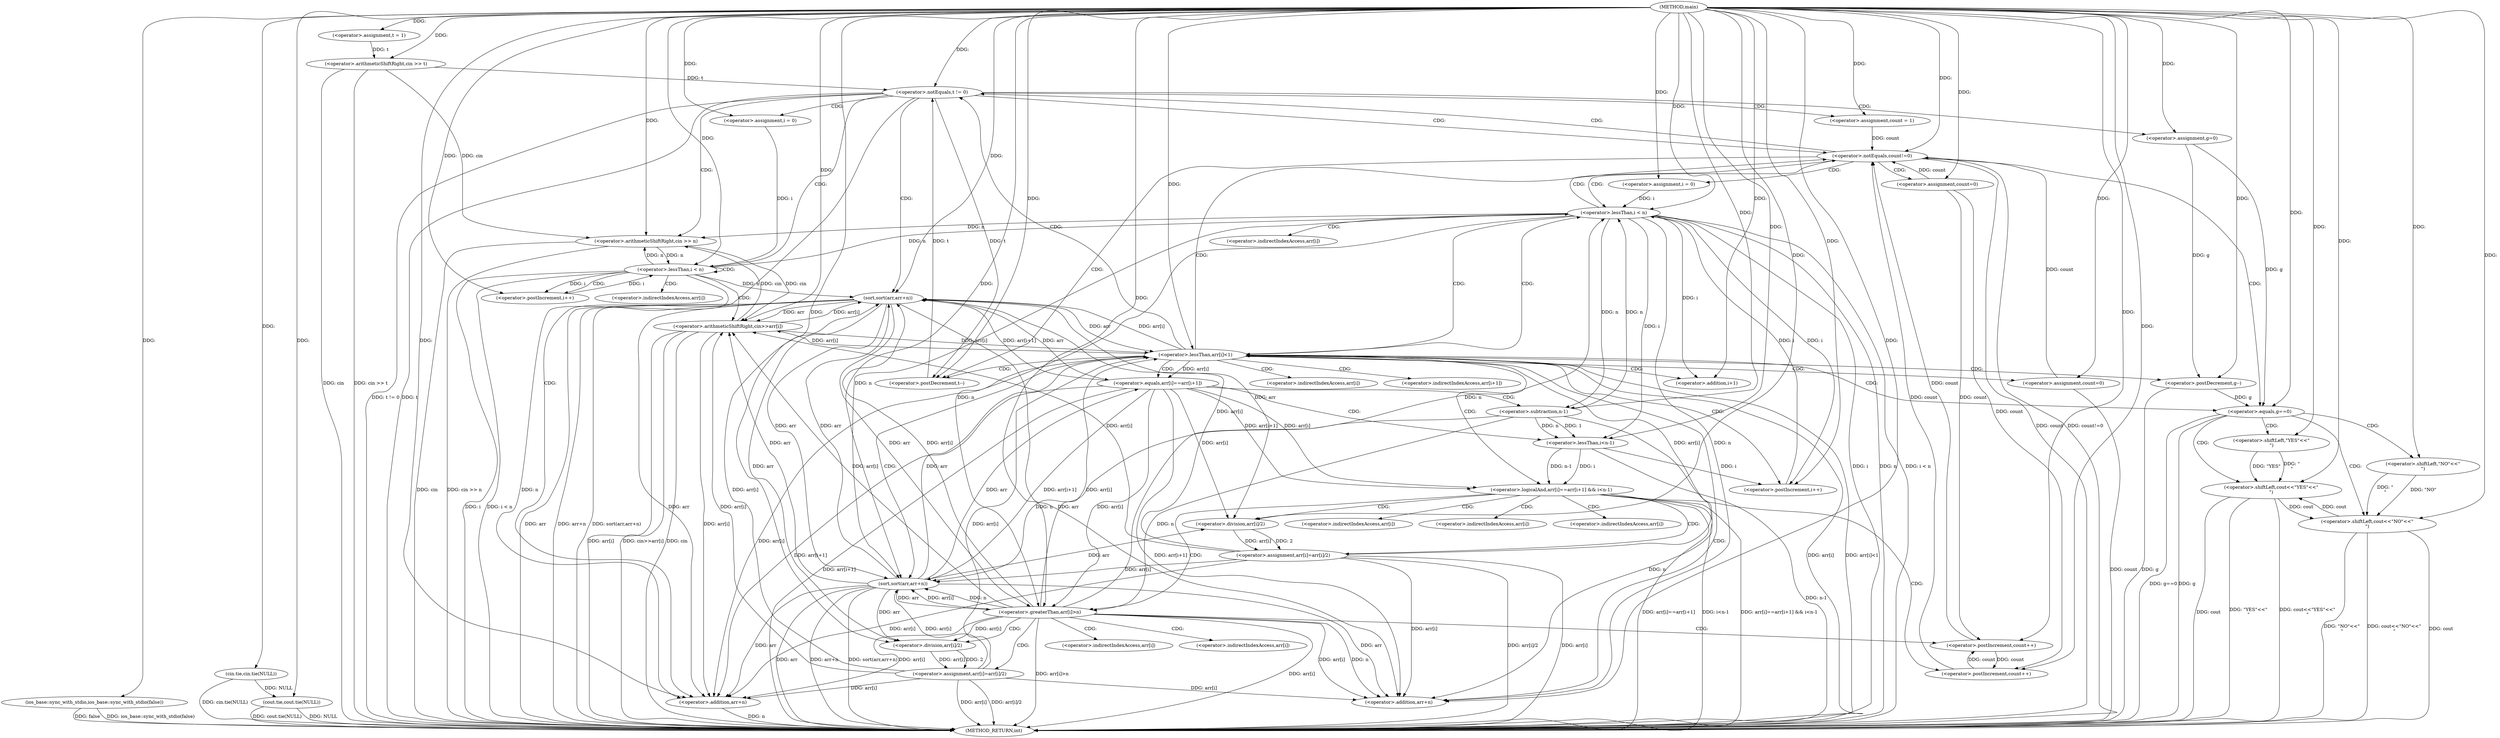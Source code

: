 digraph "main" {  
"1000325" [label = "(METHOD,main)" ]
"1000483" [label = "(METHOD_RETURN,int)" ]
"1000327" [label = "(ios_base::sync_with_stdio,ios_base::sync_with_stdio(false))" ]
"1000329" [label = "(cin.tie,cin.tie(NULL))" ]
"1000331" [label = "(cout.tie,cout.tie(NULL))" ]
"1000334" [label = "(<operator>.assignment,t = 1)" ]
"1000337" [label = "(<operator>.arithmeticShiftRight,cin >> t)" ]
"1000341" [label = "(<operator>.notEquals,t != 0)" ]
"1000347" [label = "(<operator>.assignment,count = 1)" ]
"1000351" [label = "(<operator>.assignment,g=0)" ]
"1000354" [label = "(<operator>.arithmeticShiftRight,cin >> n)" ]
"1000374" [label = "(sort,sort(arr,arr+n))" ]
"1000481" [label = "(<operator>.postDecrement,t--)" ]
"1000360" [label = "(<operator>.assignment,i = 0)" ]
"1000363" [label = "(<operator>.lessThan,i < n)" ]
"1000366" [label = "(<operator>.postIncrement,i++)" ]
"1000380" [label = "(<operator>.notEquals,count!=0)" ]
"1000465" [label = "(<operator>.equals,g==0)" ]
"1000369" [label = "(<operator>.arithmeticShiftRight,cin>>arr[i])" ]
"1000376" [label = "(<operator>.addition,arr+n)" ]
"1000384" [label = "(<operator>.assignment,count=0)" ]
"1000469" [label = "(<operator>.shiftLeft,cout<<\"YES\"<<\"\n\")" ]
"1000389" [label = "(<operator>.assignment,i = 0)" ]
"1000392" [label = "(<operator>.lessThan,i < n)" ]
"1000395" [label = "(<operator>.postIncrement,i++)" ]
"1000476" [label = "(<operator>.shiftLeft,cout<<\"NO\"<<\"\n\")" ]
"1000459" [label = "(sort,sort(arr,arr+n))" ]
"1000471" [label = "(<operator>.shiftLeft,\"YES\"<<\"\n\")" ]
"1000399" [label = "(<operator>.lessThan,arr[i]<1)" ]
"1000478" [label = "(<operator>.shiftLeft,\"NO\"<<\"\n\")" ]
"1000405" [label = "(<operator>.postDecrement,g--)" ]
"1000407" [label = "(<operator>.assignment,count=0)" ]
"1000461" [label = "(<operator>.addition,arr+n)" ]
"1000413" [label = "(<operator>.logicalAnd,arr[i]==arr[i+1] && i<n-1)" ]
"1000429" [label = "(<operator>.assignment,arr[i]=arr[i]/2)" ]
"1000438" [label = "(<operator>.postIncrement,count++)" ]
"1000414" [label = "(<operator>.equals,arr[i]==arr[i+1])" ]
"1000423" [label = "(<operator>.lessThan,i<n-1)" ]
"1000442" [label = "(<operator>.greaterThan,arr[i]>n)" ]
"1000425" [label = "(<operator>.subtraction,n-1)" ]
"1000433" [label = "(<operator>.division,arr[i]/2)" ]
"1000448" [label = "(<operator>.assignment,arr[i]=arr[i]/2)" ]
"1000457" [label = "(<operator>.postIncrement,count++)" ]
"1000420" [label = "(<operator>.addition,i+1)" ]
"1000452" [label = "(<operator>.division,arr[i]/2)" ]
"1000371" [label = "(<operator>.indirectIndexAccess,arr[i])" ]
"1000400" [label = "(<operator>.indirectIndexAccess,arr[i])" ]
"1000415" [label = "(<operator>.indirectIndexAccess,arr[i])" ]
"1000418" [label = "(<operator>.indirectIndexAccess,arr[i+1])" ]
"1000430" [label = "(<operator>.indirectIndexAccess,arr[i])" ]
"1000434" [label = "(<operator>.indirectIndexAccess,arr[i])" ]
"1000443" [label = "(<operator>.indirectIndexAccess,arr[i])" ]
"1000449" [label = "(<operator>.indirectIndexAccess,arr[i])" ]
"1000453" [label = "(<operator>.indirectIndexAccess,arr[i])" ]
  "1000327" -> "1000483"  [ label = "DDG: ios_base::sync_with_stdio(false)"] 
  "1000329" -> "1000483"  [ label = "DDG: cin.tie(NULL)"] 
  "1000331" -> "1000483"  [ label = "DDG: NULL"] 
  "1000331" -> "1000483"  [ label = "DDG: cout.tie(NULL)"] 
  "1000337" -> "1000483"  [ label = "DDG: cin"] 
  "1000337" -> "1000483"  [ label = "DDG: cin >> t"] 
  "1000341" -> "1000483"  [ label = "DDG: t"] 
  "1000341" -> "1000483"  [ label = "DDG: t != 0"] 
  "1000354" -> "1000483"  [ label = "DDG: cin"] 
  "1000354" -> "1000483"  [ label = "DDG: cin >> n"] 
  "1000363" -> "1000483"  [ label = "DDG: i"] 
  "1000363" -> "1000483"  [ label = "DDG: i < n"] 
  "1000374" -> "1000483"  [ label = "DDG: arr"] 
  "1000376" -> "1000483"  [ label = "DDG: n"] 
  "1000374" -> "1000483"  [ label = "DDG: arr+n"] 
  "1000374" -> "1000483"  [ label = "DDG: sort(arr,arr+n)"] 
  "1000380" -> "1000483"  [ label = "DDG: count"] 
  "1000380" -> "1000483"  [ label = "DDG: count!=0"] 
  "1000392" -> "1000483"  [ label = "DDG: i"] 
  "1000392" -> "1000483"  [ label = "DDG: n"] 
  "1000392" -> "1000483"  [ label = "DDG: i < n"] 
  "1000399" -> "1000483"  [ label = "DDG: arr[i]"] 
  "1000399" -> "1000483"  [ label = "DDG: arr[i]<1"] 
  "1000414" -> "1000483"  [ label = "DDG: arr[i+1]"] 
  "1000413" -> "1000483"  [ label = "DDG: arr[i]==arr[i+1]"] 
  "1000423" -> "1000483"  [ label = "DDG: n-1"] 
  "1000413" -> "1000483"  [ label = "DDG: i<n-1"] 
  "1000413" -> "1000483"  [ label = "DDG: arr[i]==arr[i+1] && i<n-1"] 
  "1000442" -> "1000483"  [ label = "DDG: arr[i]"] 
  "1000442" -> "1000483"  [ label = "DDG: arr[i]>n"] 
  "1000448" -> "1000483"  [ label = "DDG: arr[i]"] 
  "1000448" -> "1000483"  [ label = "DDG: arr[i]/2"] 
  "1000429" -> "1000483"  [ label = "DDG: arr[i]"] 
  "1000429" -> "1000483"  [ label = "DDG: arr[i]/2"] 
  "1000459" -> "1000483"  [ label = "DDG: arr"] 
  "1000459" -> "1000483"  [ label = "DDG: arr+n"] 
  "1000459" -> "1000483"  [ label = "DDG: sort(arr,arr+n)"] 
  "1000405" -> "1000483"  [ label = "DDG: g"] 
  "1000407" -> "1000483"  [ label = "DDG: count"] 
  "1000465" -> "1000483"  [ label = "DDG: g"] 
  "1000465" -> "1000483"  [ label = "DDG: g==0"] 
  "1000476" -> "1000483"  [ label = "DDG: cout"] 
  "1000476" -> "1000483"  [ label = "DDG: \"NO\"<<\"\n\""] 
  "1000476" -> "1000483"  [ label = "DDG: cout<<\"NO\"<<\"\n\""] 
  "1000469" -> "1000483"  [ label = "DDG: cout"] 
  "1000469" -> "1000483"  [ label = "DDG: \"YES\"<<\"\n\""] 
  "1000469" -> "1000483"  [ label = "DDG: cout<<\"YES\"<<\"\n\""] 
  "1000369" -> "1000483"  [ label = "DDG: cin"] 
  "1000369" -> "1000483"  [ label = "DDG: arr[i]"] 
  "1000369" -> "1000483"  [ label = "DDG: cin>>arr[i]"] 
  "1000327" -> "1000483"  [ label = "DDG: false"] 
  "1000325" -> "1000334"  [ label = "DDG: "] 
  "1000325" -> "1000327"  [ label = "DDG: "] 
  "1000325" -> "1000329"  [ label = "DDG: "] 
  "1000329" -> "1000331"  [ label = "DDG: NULL"] 
  "1000325" -> "1000331"  [ label = "DDG: "] 
  "1000325" -> "1000337"  [ label = "DDG: "] 
  "1000334" -> "1000337"  [ label = "DDG: t"] 
  "1000337" -> "1000341"  [ label = "DDG: t"] 
  "1000481" -> "1000341"  [ label = "DDG: t"] 
  "1000325" -> "1000341"  [ label = "DDG: "] 
  "1000325" -> "1000347"  [ label = "DDG: "] 
  "1000325" -> "1000351"  [ label = "DDG: "] 
  "1000337" -> "1000354"  [ label = "DDG: cin"] 
  "1000369" -> "1000354"  [ label = "DDG: cin"] 
  "1000325" -> "1000354"  [ label = "DDG: "] 
  "1000392" -> "1000354"  [ label = "DDG: n"] 
  "1000363" -> "1000354"  [ label = "DDG: n"] 
  "1000325" -> "1000360"  [ label = "DDG: "] 
  "1000399" -> "1000374"  [ label = "DDG: arr[i]"] 
  "1000414" -> "1000374"  [ label = "DDG: arr[i+1]"] 
  "1000442" -> "1000374"  [ label = "DDG: arr[i]"] 
  "1000448" -> "1000374"  [ label = "DDG: arr[i]"] 
  "1000429" -> "1000374"  [ label = "DDG: arr[i]"] 
  "1000369" -> "1000374"  [ label = "DDG: arr[i]"] 
  "1000325" -> "1000374"  [ label = "DDG: "] 
  "1000459" -> "1000374"  [ label = "DDG: arr"] 
  "1000363" -> "1000374"  [ label = "DDG: n"] 
  "1000341" -> "1000481"  [ label = "DDG: t"] 
  "1000325" -> "1000481"  [ label = "DDG: "] 
  "1000360" -> "1000363"  [ label = "DDG: i"] 
  "1000366" -> "1000363"  [ label = "DDG: i"] 
  "1000325" -> "1000363"  [ label = "DDG: "] 
  "1000354" -> "1000363"  [ label = "DDG: n"] 
  "1000363" -> "1000366"  [ label = "DDG: i"] 
  "1000325" -> "1000366"  [ label = "DDG: "] 
  "1000374" -> "1000376"  [ label = "DDG: arr"] 
  "1000399" -> "1000376"  [ label = "DDG: arr[i]"] 
  "1000414" -> "1000376"  [ label = "DDG: arr[i+1]"] 
  "1000442" -> "1000376"  [ label = "DDG: arr[i]"] 
  "1000448" -> "1000376"  [ label = "DDG: arr[i]"] 
  "1000429" -> "1000376"  [ label = "DDG: arr[i]"] 
  "1000459" -> "1000376"  [ label = "DDG: arr"] 
  "1000369" -> "1000376"  [ label = "DDG: arr[i]"] 
  "1000325" -> "1000376"  [ label = "DDG: "] 
  "1000363" -> "1000376"  [ label = "DDG: n"] 
  "1000347" -> "1000380"  [ label = "DDG: count"] 
  "1000384" -> "1000380"  [ label = "DDG: count"] 
  "1000457" -> "1000380"  [ label = "DDG: count"] 
  "1000438" -> "1000380"  [ label = "DDG: count"] 
  "1000407" -> "1000380"  [ label = "DDG: count"] 
  "1000325" -> "1000380"  [ label = "DDG: "] 
  "1000325" -> "1000384"  [ label = "DDG: "] 
  "1000351" -> "1000465"  [ label = "DDG: g"] 
  "1000405" -> "1000465"  [ label = "DDG: g"] 
  "1000325" -> "1000465"  [ label = "DDG: "] 
  "1000354" -> "1000369"  [ label = "DDG: cin"] 
  "1000325" -> "1000369"  [ label = "DDG: "] 
  "1000374" -> "1000369"  [ label = "DDG: arr"] 
  "1000399" -> "1000369"  [ label = "DDG: arr[i]"] 
  "1000442" -> "1000369"  [ label = "DDG: arr[i]"] 
  "1000448" -> "1000369"  [ label = "DDG: arr[i]"] 
  "1000429" -> "1000369"  [ label = "DDG: arr[i]"] 
  "1000459" -> "1000369"  [ label = "DDG: arr"] 
  "1000325" -> "1000389"  [ label = "DDG: "] 
  "1000476" -> "1000469"  [ label = "DDG: cout"] 
  "1000325" -> "1000469"  [ label = "DDG: "] 
  "1000471" -> "1000469"  [ label = "DDG: \"\n\""] 
  "1000471" -> "1000469"  [ label = "DDG: \"YES\""] 
  "1000389" -> "1000392"  [ label = "DDG: i"] 
  "1000395" -> "1000392"  [ label = "DDG: i"] 
  "1000325" -> "1000392"  [ label = "DDG: "] 
  "1000363" -> "1000392"  [ label = "DDG: n"] 
  "1000425" -> "1000392"  [ label = "DDG: n"] 
  "1000442" -> "1000392"  [ label = "DDG: n"] 
  "1000423" -> "1000395"  [ label = "DDG: i"] 
  "1000325" -> "1000395"  [ label = "DDG: "] 
  "1000392" -> "1000395"  [ label = "DDG: i"] 
  "1000325" -> "1000471"  [ label = "DDG: "] 
  "1000469" -> "1000476"  [ label = "DDG: cout"] 
  "1000325" -> "1000476"  [ label = "DDG: "] 
  "1000478" -> "1000476"  [ label = "DDG: \"NO\""] 
  "1000478" -> "1000476"  [ label = "DDG: \"\n\""] 
  "1000414" -> "1000459"  [ label = "DDG: arr[i+1]"] 
  "1000442" -> "1000459"  [ label = "DDG: arr[i]"] 
  "1000448" -> "1000459"  [ label = "DDG: arr[i]"] 
  "1000429" -> "1000459"  [ label = "DDG: arr[i]"] 
  "1000325" -> "1000459"  [ label = "DDG: "] 
  "1000374" -> "1000459"  [ label = "DDG: arr"] 
  "1000392" -> "1000459"  [ label = "DDG: n"] 
  "1000425" -> "1000459"  [ label = "DDG: n"] 
  "1000442" -> "1000459"  [ label = "DDG: n"] 
  "1000325" -> "1000478"  [ label = "DDG: "] 
  "1000374" -> "1000399"  [ label = "DDG: arr"] 
  "1000442" -> "1000399"  [ label = "DDG: arr[i]"] 
  "1000448" -> "1000399"  [ label = "DDG: arr[i]"] 
  "1000429" -> "1000399"  [ label = "DDG: arr[i]"] 
  "1000459" -> "1000399"  [ label = "DDG: arr"] 
  "1000369" -> "1000399"  [ label = "DDG: arr[i]"] 
  "1000325" -> "1000399"  [ label = "DDG: "] 
  "1000325" -> "1000407"  [ label = "DDG: "] 
  "1000374" -> "1000461"  [ label = "DDG: arr"] 
  "1000414" -> "1000461"  [ label = "DDG: arr[i+1]"] 
  "1000442" -> "1000461"  [ label = "DDG: arr[i]"] 
  "1000448" -> "1000461"  [ label = "DDG: arr[i]"] 
  "1000429" -> "1000461"  [ label = "DDG: arr[i]"] 
  "1000459" -> "1000461"  [ label = "DDG: arr"] 
  "1000325" -> "1000461"  [ label = "DDG: "] 
  "1000392" -> "1000461"  [ label = "DDG: n"] 
  "1000425" -> "1000461"  [ label = "DDG: n"] 
  "1000442" -> "1000461"  [ label = "DDG: n"] 
  "1000351" -> "1000405"  [ label = "DDG: g"] 
  "1000325" -> "1000405"  [ label = "DDG: "] 
  "1000414" -> "1000413"  [ label = "DDG: arr[i+1]"] 
  "1000414" -> "1000413"  [ label = "DDG: arr[i]"] 
  "1000423" -> "1000413"  [ label = "DDG: i"] 
  "1000423" -> "1000413"  [ label = "DDG: n-1"] 
  "1000433" -> "1000429"  [ label = "DDG: arr[i]"] 
  "1000433" -> "1000429"  [ label = "DDG: 2"] 
  "1000374" -> "1000414"  [ label = "DDG: arr"] 
  "1000399" -> "1000414"  [ label = "DDG: arr[i]"] 
  "1000459" -> "1000414"  [ label = "DDG: arr"] 
  "1000325" -> "1000423"  [ label = "DDG: "] 
  "1000392" -> "1000423"  [ label = "DDG: i"] 
  "1000425" -> "1000423"  [ label = "DDG: n"] 
  "1000425" -> "1000423"  [ label = "DDG: 1"] 
  "1000384" -> "1000438"  [ label = "DDG: count"] 
  "1000457" -> "1000438"  [ label = "DDG: count"] 
  "1000325" -> "1000438"  [ label = "DDG: "] 
  "1000392" -> "1000425"  [ label = "DDG: n"] 
  "1000325" -> "1000425"  [ label = "DDG: "] 
  "1000374" -> "1000433"  [ label = "DDG: arr"] 
  "1000414" -> "1000433"  [ label = "DDG: arr[i]"] 
  "1000459" -> "1000433"  [ label = "DDG: arr"] 
  "1000325" -> "1000433"  [ label = "DDG: "] 
  "1000374" -> "1000442"  [ label = "DDG: arr"] 
  "1000414" -> "1000442"  [ label = "DDG: arr[i]"] 
  "1000459" -> "1000442"  [ label = "DDG: arr"] 
  "1000392" -> "1000442"  [ label = "DDG: n"] 
  "1000425" -> "1000442"  [ label = "DDG: n"] 
  "1000325" -> "1000442"  [ label = "DDG: "] 
  "1000452" -> "1000448"  [ label = "DDG: arr[i]"] 
  "1000452" -> "1000448"  [ label = "DDG: 2"] 
  "1000392" -> "1000420"  [ label = "DDG: i"] 
  "1000325" -> "1000420"  [ label = "DDG: "] 
  "1000384" -> "1000457"  [ label = "DDG: count"] 
  "1000438" -> "1000457"  [ label = "DDG: count"] 
  "1000325" -> "1000457"  [ label = "DDG: "] 
  "1000374" -> "1000452"  [ label = "DDG: arr"] 
  "1000442" -> "1000452"  [ label = "DDG: arr[i]"] 
  "1000459" -> "1000452"  [ label = "DDG: arr"] 
  "1000325" -> "1000452"  [ label = "DDG: "] 
  "1000341" -> "1000354"  [ label = "CDG: "] 
  "1000341" -> "1000363"  [ label = "CDG: "] 
  "1000341" -> "1000376"  [ label = "CDG: "] 
  "1000341" -> "1000380"  [ label = "CDG: "] 
  "1000341" -> "1000360"  [ label = "CDG: "] 
  "1000341" -> "1000351"  [ label = "CDG: "] 
  "1000341" -> "1000347"  [ label = "CDG: "] 
  "1000341" -> "1000374"  [ label = "CDG: "] 
  "1000363" -> "1000371"  [ label = "CDG: "] 
  "1000363" -> "1000363"  [ label = "CDG: "] 
  "1000363" -> "1000366"  [ label = "CDG: "] 
  "1000363" -> "1000369"  [ label = "CDG: "] 
  "1000380" -> "1000389"  [ label = "CDG: "] 
  "1000380" -> "1000465"  [ label = "CDG: "] 
  "1000380" -> "1000392"  [ label = "CDG: "] 
  "1000380" -> "1000341"  [ label = "CDG: "] 
  "1000380" -> "1000384"  [ label = "CDG: "] 
  "1000380" -> "1000481"  [ label = "CDG: "] 
  "1000465" -> "1000469"  [ label = "CDG: "] 
  "1000465" -> "1000476"  [ label = "CDG: "] 
  "1000465" -> "1000471"  [ label = "CDG: "] 
  "1000465" -> "1000478"  [ label = "CDG: "] 
  "1000392" -> "1000380"  [ label = "CDG: "] 
  "1000392" -> "1000400"  [ label = "CDG: "] 
  "1000392" -> "1000399"  [ label = "CDG: "] 
  "1000399" -> "1000415"  [ label = "CDG: "] 
  "1000399" -> "1000392"  [ label = "CDG: "] 
  "1000399" -> "1000407"  [ label = "CDG: "] 
  "1000399" -> "1000405"  [ label = "CDG: "] 
  "1000399" -> "1000420"  [ label = "CDG: "] 
  "1000399" -> "1000461"  [ label = "CDG: "] 
  "1000399" -> "1000414"  [ label = "CDG: "] 
  "1000399" -> "1000418"  [ label = "CDG: "] 
  "1000399" -> "1000459"  [ label = "CDG: "] 
  "1000399" -> "1000413"  [ label = "CDG: "] 
  "1000399" -> "1000395"  [ label = "CDG: "] 
  "1000399" -> "1000465"  [ label = "CDG: "] 
  "1000399" -> "1000341"  [ label = "CDG: "] 
  "1000399" -> "1000380"  [ label = "CDG: "] 
  "1000399" -> "1000481"  [ label = "CDG: "] 
  "1000413" -> "1000443"  [ label = "CDG: "] 
  "1000413" -> "1000430"  [ label = "CDG: "] 
  "1000413" -> "1000442"  [ label = "CDG: "] 
  "1000413" -> "1000433"  [ label = "CDG: "] 
  "1000413" -> "1000438"  [ label = "CDG: "] 
  "1000413" -> "1000429"  [ label = "CDG: "] 
  "1000413" -> "1000434"  [ label = "CDG: "] 
  "1000414" -> "1000423"  [ label = "CDG: "] 
  "1000414" -> "1000425"  [ label = "CDG: "] 
  "1000442" -> "1000448"  [ label = "CDG: "] 
  "1000442" -> "1000457"  [ label = "CDG: "] 
  "1000442" -> "1000449"  [ label = "CDG: "] 
  "1000442" -> "1000453"  [ label = "CDG: "] 
  "1000442" -> "1000452"  [ label = "CDG: "] 
}
